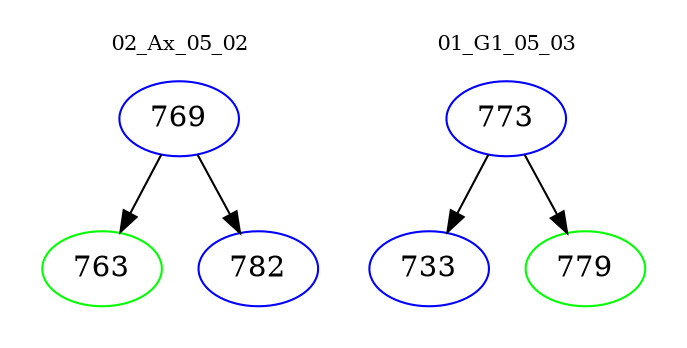 digraph{
subgraph cluster_0 {
color = white
label = "02_Ax_05_02";
fontsize=10;
T0_769 [label="769", color="blue"]
T0_769 -> T0_763 [color="black"]
T0_763 [label="763", color="green"]
T0_769 -> T0_782 [color="black"]
T0_782 [label="782", color="blue"]
}
subgraph cluster_1 {
color = white
label = "01_G1_05_03";
fontsize=10;
T1_773 [label="773", color="blue"]
T1_773 -> T1_733 [color="black"]
T1_733 [label="733", color="blue"]
T1_773 -> T1_779 [color="black"]
T1_779 [label="779", color="green"]
}
}
